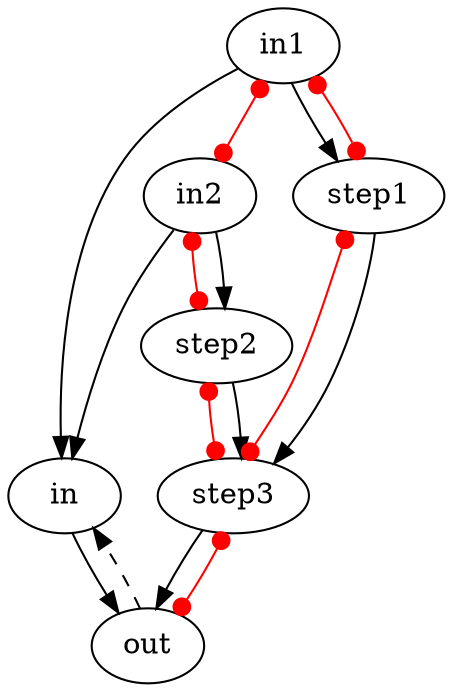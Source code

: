 digraph {
  "in";
  "step2";
  "in2";
  "step3";
  "in1";
  "step1";
  "out";
step1 -> step3["color"="red", "dir"="both", "arrowtail"="dot", "arrowhead"="dot"]
step2 -> step3["color"="red", "dir"="both", "arrowtail"="dot", "arrowhead"="dot"]
step3 -> out
step2 -> step3
in2 -> step2["color"="red", "dir"="both", "arrowtail"="dot", "arrowhead"="dot"]
in1 -> step1
step1 -> step3
in1 -> step1["color"="red", "dir"="both", "arrowtail"="dot", "arrowhead"="dot"]
in2 -> step2
in1 -> in2["color"="red", "dir"="both", "arrowtail"="dot", "arrowhead"="dot"]
in -> out
in1 -> in
step3 -> out["color"="red", "dir"="both", "arrowtail"="dot", "arrowhead"="dot"]
in2 -> in
out -> in["style"="dashed"]

}
